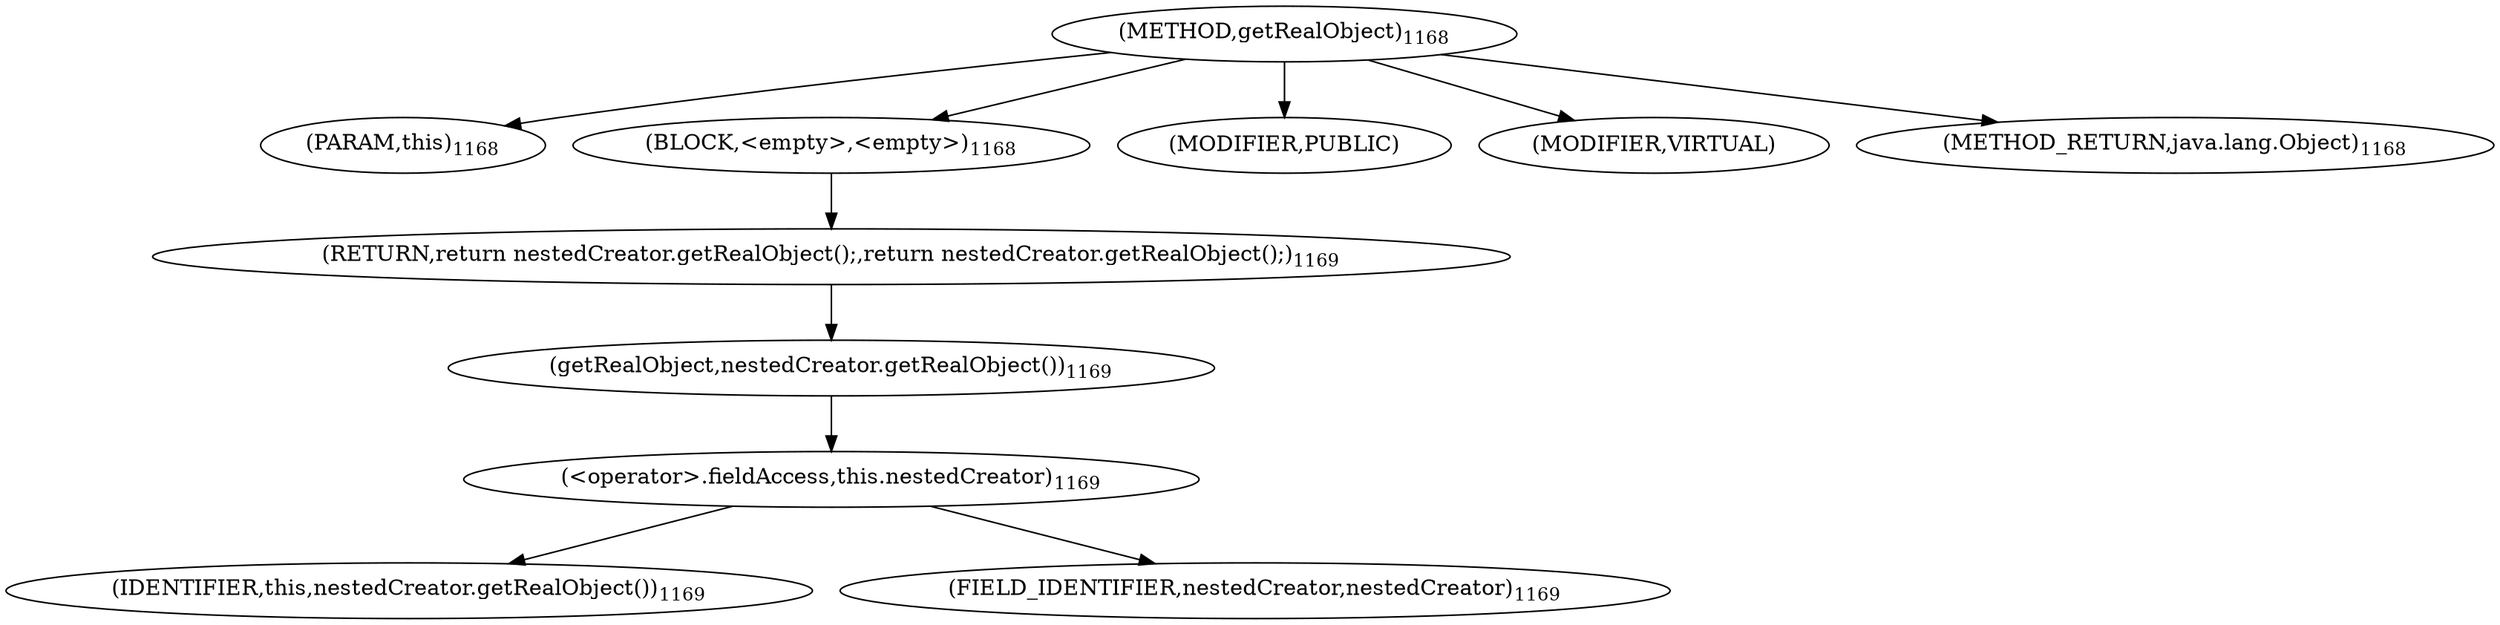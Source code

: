 digraph "getRealObject" {  
"1938" [label = <(METHOD,getRealObject)<SUB>1168</SUB>> ]
"1939" [label = <(PARAM,this)<SUB>1168</SUB>> ]
"1940" [label = <(BLOCK,&lt;empty&gt;,&lt;empty&gt;)<SUB>1168</SUB>> ]
"1941" [label = <(RETURN,return nestedCreator.getRealObject();,return nestedCreator.getRealObject();)<SUB>1169</SUB>> ]
"1942" [label = <(getRealObject,nestedCreator.getRealObject())<SUB>1169</SUB>> ]
"1943" [label = <(&lt;operator&gt;.fieldAccess,this.nestedCreator)<SUB>1169</SUB>> ]
"1944" [label = <(IDENTIFIER,this,nestedCreator.getRealObject())<SUB>1169</SUB>> ]
"1945" [label = <(FIELD_IDENTIFIER,nestedCreator,nestedCreator)<SUB>1169</SUB>> ]
"1946" [label = <(MODIFIER,PUBLIC)> ]
"1947" [label = <(MODIFIER,VIRTUAL)> ]
"1948" [label = <(METHOD_RETURN,java.lang.Object)<SUB>1168</SUB>> ]
  "1938" -> "1939" 
  "1938" -> "1940" 
  "1938" -> "1946" 
  "1938" -> "1947" 
  "1938" -> "1948" 
  "1940" -> "1941" 
  "1941" -> "1942" 
  "1942" -> "1943" 
  "1943" -> "1944" 
  "1943" -> "1945" 
}
